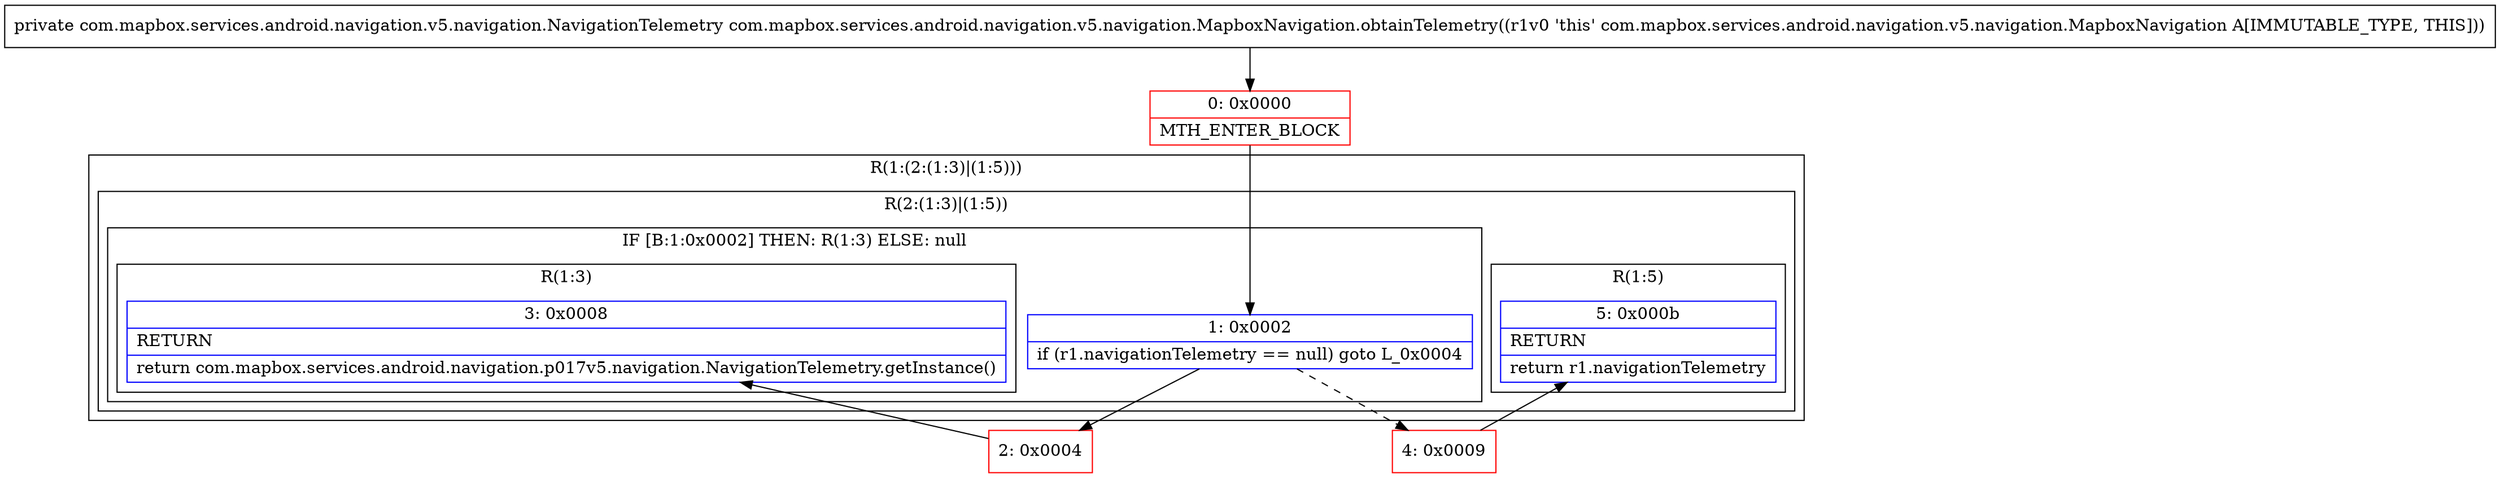 digraph "CFG forcom.mapbox.services.android.navigation.v5.navigation.MapboxNavigation.obtainTelemetry()Lcom\/mapbox\/services\/android\/navigation\/v5\/navigation\/NavigationTelemetry;" {
subgraph cluster_Region_1478667794 {
label = "R(1:(2:(1:3)|(1:5)))";
node [shape=record,color=blue];
subgraph cluster_Region_220039804 {
label = "R(2:(1:3)|(1:5))";
node [shape=record,color=blue];
subgraph cluster_IfRegion_429136029 {
label = "IF [B:1:0x0002] THEN: R(1:3) ELSE: null";
node [shape=record,color=blue];
Node_1 [shape=record,label="{1\:\ 0x0002|if (r1.navigationTelemetry == null) goto L_0x0004\l}"];
subgraph cluster_Region_1810629212 {
label = "R(1:3)";
node [shape=record,color=blue];
Node_3 [shape=record,label="{3\:\ 0x0008|RETURN\l|return com.mapbox.services.android.navigation.p017v5.navigation.NavigationTelemetry.getInstance()\l}"];
}
}
subgraph cluster_Region_645096205 {
label = "R(1:5)";
node [shape=record,color=blue];
Node_5 [shape=record,label="{5\:\ 0x000b|RETURN\l|return r1.navigationTelemetry\l}"];
}
}
}
Node_0 [shape=record,color=red,label="{0\:\ 0x0000|MTH_ENTER_BLOCK\l}"];
Node_2 [shape=record,color=red,label="{2\:\ 0x0004}"];
Node_4 [shape=record,color=red,label="{4\:\ 0x0009}"];
MethodNode[shape=record,label="{private com.mapbox.services.android.navigation.v5.navigation.NavigationTelemetry com.mapbox.services.android.navigation.v5.navigation.MapboxNavigation.obtainTelemetry((r1v0 'this' com.mapbox.services.android.navigation.v5.navigation.MapboxNavigation A[IMMUTABLE_TYPE, THIS])) }"];
MethodNode -> Node_0;
Node_1 -> Node_2;
Node_1 -> Node_4[style=dashed];
Node_0 -> Node_1;
Node_2 -> Node_3;
Node_4 -> Node_5;
}

